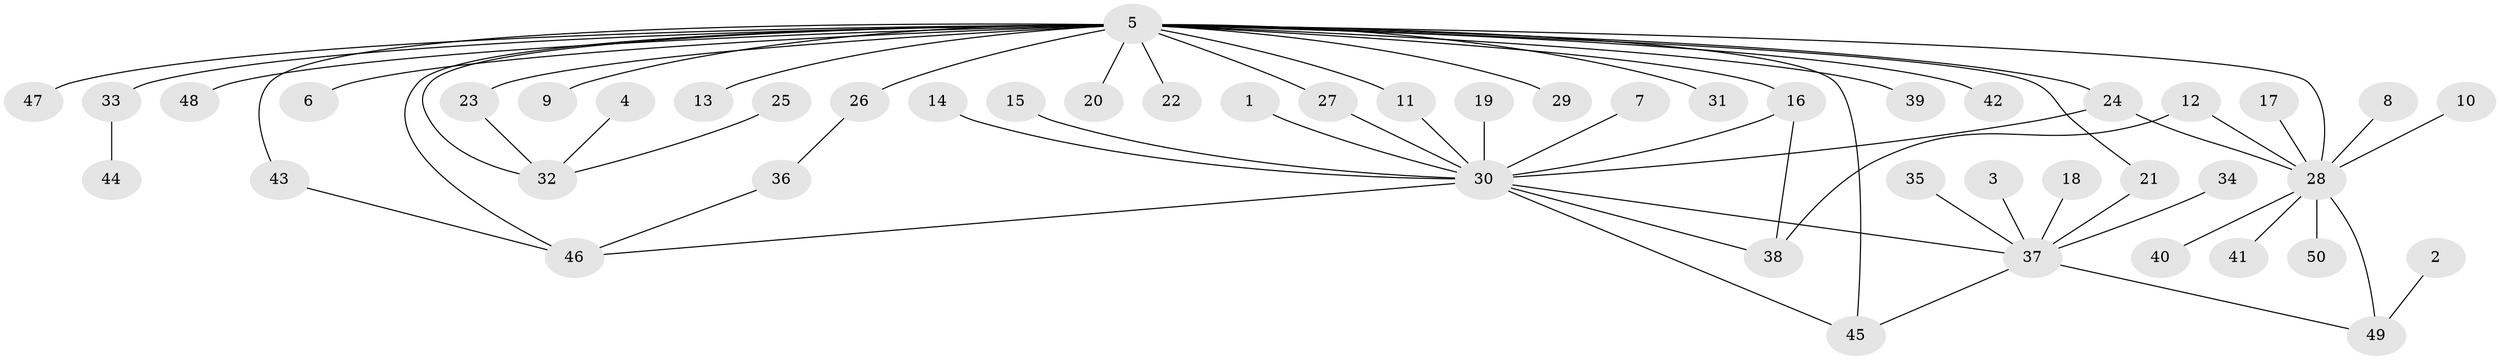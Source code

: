 // original degree distribution, {15: 0.02, 16: 0.01, 2: 0.23, 4: 0.03, 5: 0.05, 1: 0.55, 9: 0.01, 7: 0.01, 3: 0.08, 8: 0.01}
// Generated by graph-tools (version 1.1) at 2025/25/03/09/25 03:25:57]
// undirected, 50 vertices, 63 edges
graph export_dot {
graph [start="1"]
  node [color=gray90,style=filled];
  1;
  2;
  3;
  4;
  5;
  6;
  7;
  8;
  9;
  10;
  11;
  12;
  13;
  14;
  15;
  16;
  17;
  18;
  19;
  20;
  21;
  22;
  23;
  24;
  25;
  26;
  27;
  28;
  29;
  30;
  31;
  32;
  33;
  34;
  35;
  36;
  37;
  38;
  39;
  40;
  41;
  42;
  43;
  44;
  45;
  46;
  47;
  48;
  49;
  50;
  1 -- 30 [weight=1.0];
  2 -- 49 [weight=1.0];
  3 -- 37 [weight=1.0];
  4 -- 32 [weight=1.0];
  5 -- 6 [weight=1.0];
  5 -- 9 [weight=1.0];
  5 -- 11 [weight=1.0];
  5 -- 13 [weight=1.0];
  5 -- 16 [weight=1.0];
  5 -- 20 [weight=1.0];
  5 -- 21 [weight=1.0];
  5 -- 22 [weight=1.0];
  5 -- 23 [weight=1.0];
  5 -- 24 [weight=1.0];
  5 -- 26 [weight=1.0];
  5 -- 27 [weight=1.0];
  5 -- 28 [weight=2.0];
  5 -- 29 [weight=1.0];
  5 -- 31 [weight=1.0];
  5 -- 32 [weight=1.0];
  5 -- 33 [weight=2.0];
  5 -- 39 [weight=1.0];
  5 -- 42 [weight=1.0];
  5 -- 43 [weight=1.0];
  5 -- 45 [weight=1.0];
  5 -- 46 [weight=1.0];
  5 -- 47 [weight=1.0];
  5 -- 48 [weight=1.0];
  7 -- 30 [weight=1.0];
  8 -- 28 [weight=1.0];
  10 -- 28 [weight=1.0];
  11 -- 30 [weight=1.0];
  12 -- 28 [weight=1.0];
  12 -- 38 [weight=1.0];
  14 -- 30 [weight=1.0];
  15 -- 30 [weight=1.0];
  16 -- 30 [weight=1.0];
  16 -- 38 [weight=1.0];
  17 -- 28 [weight=1.0];
  18 -- 37 [weight=1.0];
  19 -- 30 [weight=1.0];
  21 -- 37 [weight=1.0];
  23 -- 32 [weight=1.0];
  24 -- 28 [weight=1.0];
  24 -- 30 [weight=1.0];
  25 -- 32 [weight=1.0];
  26 -- 36 [weight=1.0];
  27 -- 30 [weight=1.0];
  28 -- 40 [weight=1.0];
  28 -- 41 [weight=1.0];
  28 -- 49 [weight=1.0];
  28 -- 50 [weight=1.0];
  30 -- 37 [weight=1.0];
  30 -- 38 [weight=1.0];
  30 -- 45 [weight=1.0];
  30 -- 46 [weight=1.0];
  33 -- 44 [weight=1.0];
  34 -- 37 [weight=1.0];
  35 -- 37 [weight=1.0];
  36 -- 46 [weight=1.0];
  37 -- 45 [weight=1.0];
  37 -- 49 [weight=1.0];
  43 -- 46 [weight=1.0];
}
